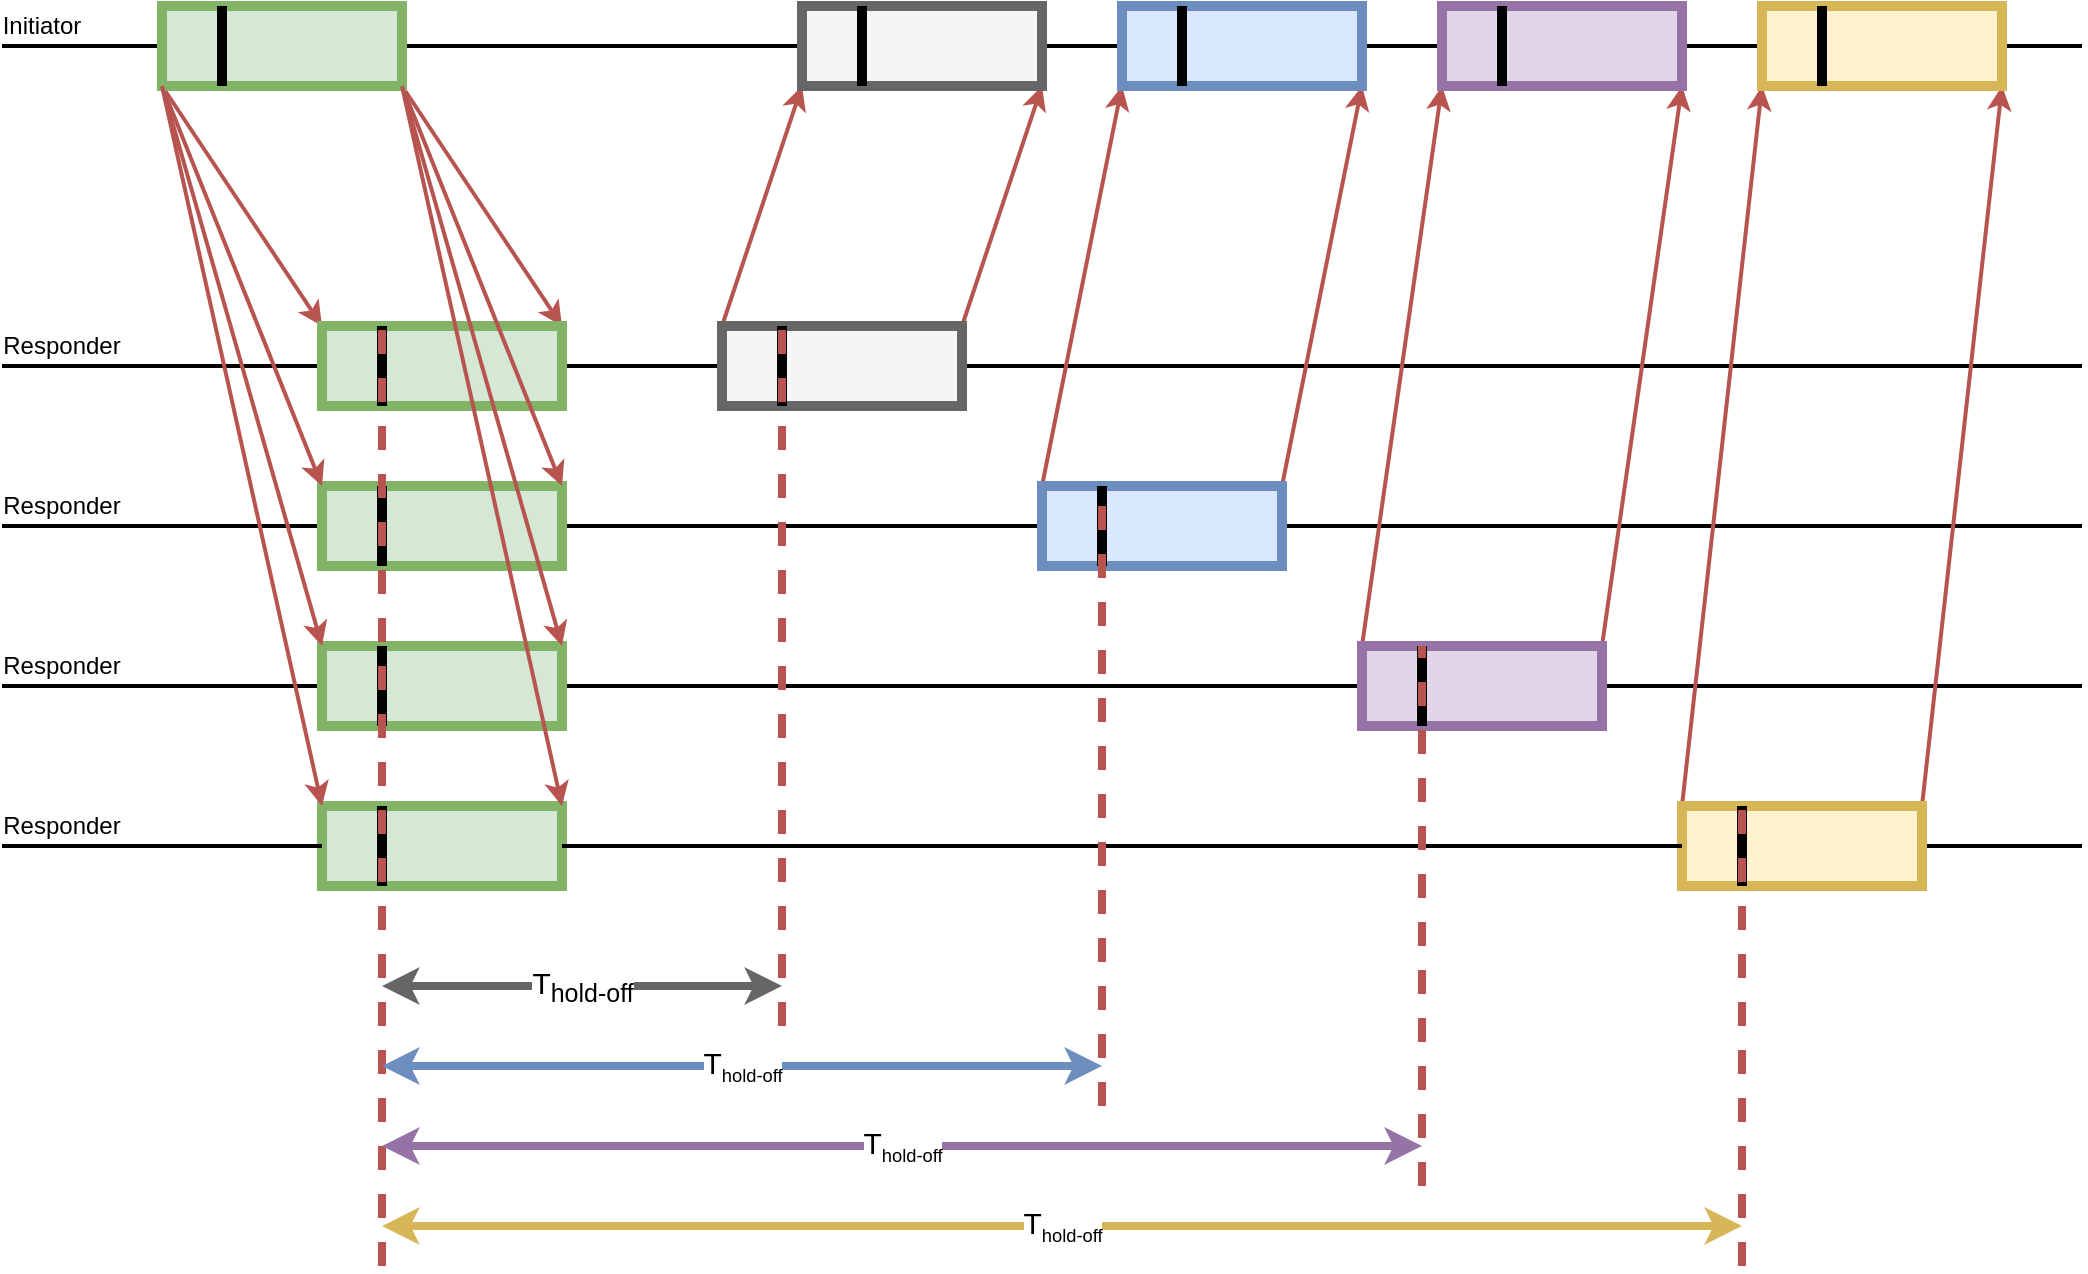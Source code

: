 <mxfile version="13.9.9" type="device"><diagram id="1t0lBQeOlVKnTIKn6Web" name="Page-1"><mxGraphModel dx="1129" dy="710" grid="1" gridSize="10" guides="1" tooltips="1" connect="1" arrows="1" fold="1" page="1" pageScale="1" pageWidth="850" pageHeight="1100" math="0" shadow="0"><root><mxCell id="0"/><mxCell id="1" parent="0"/><mxCell id="MDXhDVgo6s2hulj2lOwk-45" value="" style="endArrow=none;html=1;strokeWidth=2;entryX=1;entryY=0.5;entryDx=0;entryDy=0;" edge="1" parent="1" target="JyiMiebx84Pd_iouQTj_-10"><mxGeometry width="50" height="50" relative="1" as="geometry"><mxPoint x="1080" y="190" as="sourcePoint"/><mxPoint x="490" y="200" as="targetPoint"/></mxGeometry></mxCell><mxCell id="MDXhDVgo6s2hulj2lOwk-47" value="" style="endArrow=none;html=1;strokeWidth=2;entryX=1;entryY=0.5;entryDx=0;entryDy=0;" edge="1" parent="1" target="MDXhDVgo6s2hulj2lOwk-18"><mxGeometry width="50" height="50" relative="1" as="geometry"><mxPoint x="1080" y="270" as="sourcePoint"/><mxPoint x="610" y="200" as="targetPoint"/></mxGeometry></mxCell><mxCell id="MDXhDVgo6s2hulj2lOwk-48" value="" style="endArrow=none;html=1;strokeWidth=2;entryX=1;entryY=0.5;entryDx=0;entryDy=0;" edge="1" parent="1" target="MDXhDVgo6s2hulj2lOwk-21"><mxGeometry width="50" height="50" relative="1" as="geometry"><mxPoint x="1080" y="350" as="sourcePoint"/><mxPoint x="770.0" y="280" as="targetPoint"/></mxGeometry></mxCell><mxCell id="MDXhDVgo6s2hulj2lOwk-49" value="" style="endArrow=none;html=1;strokeWidth=2;entryX=1;entryY=0.5;entryDx=0;entryDy=0;" edge="1" parent="1" target="MDXhDVgo6s2hulj2lOwk-22"><mxGeometry width="50" height="50" relative="1" as="geometry"><mxPoint x="1080" y="430" as="sourcePoint"/><mxPoint x="780.0" y="290" as="targetPoint"/></mxGeometry></mxCell><mxCell id="MDXhDVgo6s2hulj2lOwk-46" value="" style="endArrow=none;html=1;strokeWidth=2;fontSize=20;exitX=1;exitY=0.5;exitDx=0;exitDy=0;" edge="1" parent="1" source="MDXhDVgo6s2hulj2lOwk-39"><mxGeometry width="50" height="50" relative="1" as="geometry"><mxPoint x="1050" y="40" as="sourcePoint"/><mxPoint x="1080" y="30" as="targetPoint"/></mxGeometry></mxCell><mxCell id="MDXhDVgo6s2hulj2lOwk-44" value="" style="endArrow=none;html=1;strokeWidth=2;fontSize=20;exitX=0;exitY=0.5;exitDx=0;exitDy=0;entryX=1;entryY=0.5;entryDx=0;entryDy=0;" edge="1" parent="1" source="MDXhDVgo6s2hulj2lOwk-39" target="MDXhDVgo6s2hulj2lOwk-35"><mxGeometry width="50" height="50" relative="1" as="geometry"><mxPoint x="890.0" y="40" as="sourcePoint"/><mxPoint x="1010" y="80" as="targetPoint"/></mxGeometry></mxCell><mxCell id="MDXhDVgo6s2hulj2lOwk-43" value="" style="endArrow=none;html=1;strokeWidth=2;fontSize=20;exitX=0;exitY=0.5;exitDx=0;exitDy=0;entryX=1;entryY=0.5;entryDx=0;entryDy=0;" edge="1" parent="1" source="MDXhDVgo6s2hulj2lOwk-35" target="MDXhDVgo6s2hulj2lOwk-30"><mxGeometry width="50" height="50" relative="1" as="geometry"><mxPoint x="730.0" y="40" as="sourcePoint"/><mxPoint x="840" y="30" as="targetPoint"/></mxGeometry></mxCell><mxCell id="MDXhDVgo6s2hulj2lOwk-33" value="" style="endArrow=classic;html=1;strokeWidth=2;fillColor=#f8cecc;strokeColor=#b85450;entryX=0;entryY=1;entryDx=0;entryDy=0;exitX=0;exitY=0;exitDx=0;exitDy=0;" edge="1" parent="1" source="MDXhDVgo6s2hulj2lOwk-18" target="MDXhDVgo6s2hulj2lOwk-30"><mxGeometry width="50" height="50" relative="1" as="geometry"><mxPoint x="490" y="180" as="sourcePoint"/><mxPoint x="570.0" y="60" as="targetPoint"/></mxGeometry></mxCell><mxCell id="MDXhDVgo6s2hulj2lOwk-34" value="" style="endArrow=classic;html=1;strokeWidth=2;fillColor=#f8cecc;strokeColor=#b85450;entryX=1;entryY=1;entryDx=0;entryDy=0;exitX=1;exitY=0;exitDx=0;exitDy=0;" edge="1" parent="1" source="MDXhDVgo6s2hulj2lOwk-18" target="MDXhDVgo6s2hulj2lOwk-30"><mxGeometry width="50" height="50" relative="1" as="geometry"><mxPoint x="760" y="240" as="sourcePoint"/><mxPoint x="580.0" y="70" as="targetPoint"/></mxGeometry></mxCell><mxCell id="MDXhDVgo6s2hulj2lOwk-37" value="" style="endArrow=classic;html=1;strokeWidth=2;fillColor=#f8cecc;strokeColor=#b85450;entryX=0;entryY=1;entryDx=0;entryDy=0;exitX=0;exitY=0;exitDx=0;exitDy=0;" edge="1" parent="1" source="MDXhDVgo6s2hulj2lOwk-21" target="MDXhDVgo6s2hulj2lOwk-35"><mxGeometry width="50" height="50" relative="1" as="geometry"><mxPoint x="650.0" y="260" as="sourcePoint"/><mxPoint x="730.0" y="60" as="targetPoint"/></mxGeometry></mxCell><mxCell id="MDXhDVgo6s2hulj2lOwk-38" value="" style="endArrow=classic;html=1;strokeWidth=2;fillColor=#f8cecc;strokeColor=#b85450;entryX=1;entryY=1;entryDx=0;entryDy=0;exitX=1;exitY=0;exitDx=0;exitDy=0;" edge="1" parent="1" source="MDXhDVgo6s2hulj2lOwk-21" target="MDXhDVgo6s2hulj2lOwk-35"><mxGeometry width="50" height="50" relative="1" as="geometry"><mxPoint x="660.0" y="270" as="sourcePoint"/><mxPoint x="740.0" y="70" as="targetPoint"/></mxGeometry></mxCell><mxCell id="MDXhDVgo6s2hulj2lOwk-41" value="" style="endArrow=classic;html=1;strokeWidth=2;fillColor=#f8cecc;strokeColor=#b85450;entryX=0;entryY=1;entryDx=0;entryDy=0;exitX=0;exitY=0;exitDx=0;exitDy=0;" edge="1" parent="1" source="MDXhDVgo6s2hulj2lOwk-22" target="MDXhDVgo6s2hulj2lOwk-39"><mxGeometry width="50" height="50" relative="1" as="geometry"><mxPoint x="810.0" y="340" as="sourcePoint"/><mxPoint x="890.0" y="60" as="targetPoint"/></mxGeometry></mxCell><mxCell id="MDXhDVgo6s2hulj2lOwk-42" value="" style="endArrow=classic;html=1;strokeWidth=2;fillColor=#f8cecc;strokeColor=#b85450;entryX=1;entryY=1;entryDx=0;entryDy=0;exitX=1;exitY=0;exitDx=0;exitDy=0;" edge="1" parent="1" source="MDXhDVgo6s2hulj2lOwk-22" target="MDXhDVgo6s2hulj2lOwk-39"><mxGeometry width="50" height="50" relative="1" as="geometry"><mxPoint x="820.0" y="350" as="sourcePoint"/><mxPoint x="900.0" y="70" as="targetPoint"/></mxGeometry></mxCell><mxCell id="MDXhDVgo6s2hulj2lOwk-27" value="" style="endArrow=none;html=1;strokeWidth=2;exitX=1;exitY=0.5;exitDx=0;exitDy=0;entryX=0;entryY=0.5;entryDx=0;entryDy=0;" edge="1" parent="1" source="MDXhDVgo6s2hulj2lOwk-6" target="MDXhDVgo6s2hulj2lOwk-21"><mxGeometry width="50" height="50" relative="1" as="geometry"><mxPoint x="410" y="279.58" as="sourcePoint"/><mxPoint x="730" y="280" as="targetPoint"/></mxGeometry></mxCell><mxCell id="MDXhDVgo6s2hulj2lOwk-17" value="" style="endArrow=none;html=1;strokeWidth=2;exitX=1;exitY=0.5;exitDx=0;exitDy=0;entryX=0;entryY=0.5;entryDx=0;entryDy=0;" edge="1" parent="1" source="MDXhDVgo6s2hulj2lOwk-1" target="MDXhDVgo6s2hulj2lOwk-18"><mxGeometry width="50" height="50" relative="1" as="geometry"><mxPoint x="400" y="269.58" as="sourcePoint"/><mxPoint x="710.0" y="269.58" as="targetPoint"/></mxGeometry></mxCell><mxCell id="MDXhDVgo6s2hulj2lOwk-10" value="" style="endArrow=none;html=1;strokeWidth=2;fontSize=20;entryX=0;entryY=0.5;entryDx=0;entryDy=0;" edge="1" parent="1" target="MDXhDVgo6s2hulj2lOwk-6"><mxGeometry width="50" height="50" relative="1" as="geometry"><mxPoint x="40" y="350" as="sourcePoint"/><mxPoint x="290" y="280" as="targetPoint"/></mxGeometry></mxCell><mxCell id="MDXhDVgo6s2hulj2lOwk-5" value="" style="endArrow=none;html=1;strokeWidth=2;fontSize=20;entryX=0;entryY=0.5;entryDx=0;entryDy=0;" edge="1" parent="1" target="MDXhDVgo6s2hulj2lOwk-1"><mxGeometry width="50" height="50" relative="1" as="geometry"><mxPoint x="40" y="270" as="sourcePoint"/><mxPoint x="90" y="200" as="targetPoint"/></mxGeometry></mxCell><mxCell id="JyiMiebx84Pd_iouQTj_-12" value="" style="endArrow=classic;html=1;strokeWidth=2;fillColor=#f8cecc;strokeColor=#b85450;exitX=0;exitY=1;exitDx=0;exitDy=0;entryX=0;entryY=0;entryDx=0;entryDy=0;" parent="1" source="JyiMiebx84Pd_iouQTj_-4" target="JyiMiebx84Pd_iouQTj_-8" edge="1"><mxGeometry width="50" height="50" relative="1" as="geometry"><mxPoint x="210" y="170" as="sourcePoint"/><mxPoint x="260" y="120" as="targetPoint"/></mxGeometry></mxCell><mxCell id="JyiMiebx84Pd_iouQTj_-13" value="" style="endArrow=classic;html=1;strokeWidth=2;fillColor=#f8cecc;strokeColor=#b85450;exitX=1;exitY=1;exitDx=0;exitDy=0;entryX=1;entryY=0;entryDx=0;entryDy=0;" parent="1" source="JyiMiebx84Pd_iouQTj_-4" target="JyiMiebx84Pd_iouQTj_-8" edge="1"><mxGeometry width="50" height="50" relative="1" as="geometry"><mxPoint x="130" y="60" as="sourcePoint"/><mxPoint x="210" y="180" as="targetPoint"/></mxGeometry></mxCell><mxCell id="JyiMiebx84Pd_iouQTj_-14" value="" style="endArrow=classic;html=1;strokeWidth=2;fillColor=#f8cecc;strokeColor=#b85450;entryX=0;entryY=1;entryDx=0;entryDy=0;exitX=0;exitY=0;exitDx=0;exitDy=0;" parent="1" source="JyiMiebx84Pd_iouQTj_-10" target="JyiMiebx84Pd_iouQTj_-6" edge="1"><mxGeometry width="50" height="50" relative="1" as="geometry"><mxPoint x="400" y="80" as="sourcePoint"/><mxPoint x="220" y="190" as="targetPoint"/></mxGeometry></mxCell><mxCell id="JyiMiebx84Pd_iouQTj_-15" value="" style="endArrow=classic;html=1;strokeWidth=2;fillColor=#f8cecc;strokeColor=#b85450;entryX=1;entryY=1;entryDx=0;entryDy=0;exitX=1;exitY=0;exitDx=0;exitDy=0;" parent="1" source="JyiMiebx84Pd_iouQTj_-10" target="JyiMiebx84Pd_iouQTj_-6" edge="1"><mxGeometry width="50" height="50" relative="1" as="geometry"><mxPoint x="640" y="130" as="sourcePoint"/><mxPoint x="230" y="200" as="targetPoint"/></mxGeometry></mxCell><mxCell id="JyiMiebx84Pd_iouQTj_-27" value="" style="endArrow=none;html=1;strokeWidth=2;fontSize=20;entryX=1;entryY=0.5;entryDx=0;entryDy=0;exitX=0;exitY=0.5;exitDx=0;exitDy=0;" parent="1" target="JyiMiebx84Pd_iouQTj_-6" edge="1" source="MDXhDVgo6s2hulj2lOwk-30"><mxGeometry width="50" height="50" relative="1" as="geometry"><mxPoint x="760" y="30" as="sourcePoint"/><mxPoint x="400" y="40" as="targetPoint"/></mxGeometry></mxCell><mxCell id="JyiMiebx84Pd_iouQTj_-25" value="" style="endArrow=none;html=1;strokeWidth=2;fontSize=20;entryX=0;entryY=0.5;entryDx=0;entryDy=0;" parent="1" target="JyiMiebx84Pd_iouQTj_-4" edge="1"><mxGeometry width="50" height="50" relative="1" as="geometry"><mxPoint x="40" y="30" as="sourcePoint"/><mxPoint x="400" y="40" as="targetPoint"/></mxGeometry></mxCell><mxCell id="JyiMiebx84Pd_iouQTj_-26" value="" style="endArrow=none;html=1;strokeWidth=2;fontSize=20;entryX=0;entryY=0.5;entryDx=0;entryDy=0;" parent="1" target="JyiMiebx84Pd_iouQTj_-8" edge="1"><mxGeometry width="50" height="50" relative="1" as="geometry"><mxPoint x="40" y="190" as="sourcePoint"/><mxPoint x="130" y="40" as="targetPoint"/></mxGeometry></mxCell><mxCell id="JyiMiebx84Pd_iouQTj_-17" value="" style="endArrow=none;html=1;strokeWidth=2;exitX=1;exitY=0.5;exitDx=0;exitDy=0;entryX=0;entryY=0.5;entryDx=0;entryDy=0;" parent="1" source="JyiMiebx84Pd_iouQTj_-8" target="JyiMiebx84Pd_iouQTj_-10" edge="1"><mxGeometry width="50" height="50" relative="1" as="geometry"><mxPoint x="250" y="40" as="sourcePoint"/><mxPoint x="530" y="40" as="targetPoint"/></mxGeometry></mxCell><mxCell id="JyiMiebx84Pd_iouQTj_-16" value="" style="endArrow=none;html=1;strokeWidth=2;exitX=1;exitY=0.5;exitDx=0;exitDy=0;entryX=0;entryY=0.5;entryDx=0;entryDy=0;" parent="1" source="JyiMiebx84Pd_iouQTj_-4" target="JyiMiebx84Pd_iouQTj_-6" edge="1"><mxGeometry width="50" height="50" relative="1" as="geometry"><mxPoint x="280" y="140" as="sourcePoint"/><mxPoint x="330" y="90" as="targetPoint"/></mxGeometry></mxCell><mxCell id="JyiMiebx84Pd_iouQTj_-6" value="" style="rounded=0;whiteSpace=wrap;html=1;strokeWidth=5;fillColor=#f5f5f5;strokeColor=#666666;fontColor=#333333;" parent="1" vertex="1"><mxGeometry x="440" y="10" width="120" height="40" as="geometry"/></mxCell><mxCell id="JyiMiebx84Pd_iouQTj_-8" value="" style="rounded=0;whiteSpace=wrap;html=1;strokeWidth=5;fillColor=#d5e8d4;strokeColor=#82b366;" parent="1" vertex="1"><mxGeometry x="200" y="170" width="120" height="40" as="geometry"/></mxCell><mxCell id="JyiMiebx84Pd_iouQTj_-9" value="" style="endArrow=none;html=1;entryX=0.25;entryY=1;entryDx=0;entryDy=0;strokeWidth=5;" parent="1" target="JyiMiebx84Pd_iouQTj_-8" edge="1"><mxGeometry width="50" height="50" relative="1" as="geometry"><mxPoint x="230" y="170" as="sourcePoint"/><mxPoint x="400" y="220" as="targetPoint"/></mxGeometry></mxCell><mxCell id="JyiMiebx84Pd_iouQTj_-10" value="" style="rounded=0;whiteSpace=wrap;html=1;strokeWidth=5;fillColor=#f5f5f5;strokeColor=#666666;fontColor=#333333;" parent="1" vertex="1"><mxGeometry x="400" y="170" width="120" height="40" as="geometry"/></mxCell><mxCell id="JyiMiebx84Pd_iouQTj_-5" value="" style="endArrow=none;html=1;exitX=0.25;exitY=0;exitDx=0;exitDy=0;entryX=0.25;entryY=1;entryDx=0;entryDy=0;strokeWidth=5;" parent="1" source="JyiMiebx84Pd_iouQTj_-4" target="JyiMiebx84Pd_iouQTj_-4" edge="1"><mxGeometry width="50" height="50" relative="1" as="geometry"><mxPoint x="270" y="110" as="sourcePoint"/><mxPoint x="320" y="60" as="targetPoint"/></mxGeometry></mxCell><mxCell id="MDXhDVgo6s2hulj2lOwk-1" value="" style="rounded=0;whiteSpace=wrap;html=1;strokeWidth=5;fillColor=#d5e8d4;strokeColor=#82b366;" vertex="1" parent="1"><mxGeometry x="200" y="250" width="120" height="40" as="geometry"/></mxCell><mxCell id="MDXhDVgo6s2hulj2lOwk-2" value="" style="endArrow=none;html=1;exitX=0.25;exitY=0;exitDx=0;exitDy=0;entryX=0.25;entryY=1;entryDx=0;entryDy=0;strokeWidth=5;" edge="1" parent="1" source="MDXhDVgo6s2hulj2lOwk-1" target="MDXhDVgo6s2hulj2lOwk-1"><mxGeometry width="50" height="50" relative="1" as="geometry"><mxPoint x="240" y="250" as="sourcePoint"/><mxPoint x="240" y="290" as="targetPoint"/></mxGeometry></mxCell><mxCell id="MDXhDVgo6s2hulj2lOwk-3" value="" style="endArrow=classic;html=1;strokeWidth=2;fillColor=#f8cecc;strokeColor=#b85450;exitX=0;exitY=1;exitDx=0;exitDy=0;entryX=0;entryY=0;entryDx=0;entryDy=0;" edge="1" parent="1" source="JyiMiebx84Pd_iouQTj_-4" target="MDXhDVgo6s2hulj2lOwk-1"><mxGeometry width="50" height="50" relative="1" as="geometry"><mxPoint y="50" as="sourcePoint"/><mxPoint x="90" y="180" as="targetPoint"/></mxGeometry></mxCell><mxCell id="MDXhDVgo6s2hulj2lOwk-4" value="" style="endArrow=classic;html=1;strokeWidth=2;fillColor=#f8cecc;strokeColor=#b85450;exitX=1;exitY=1;exitDx=0;exitDy=0;entryX=1;entryY=0;entryDx=0;entryDy=0;" edge="1" parent="1" source="JyiMiebx84Pd_iouQTj_-4" target="MDXhDVgo6s2hulj2lOwk-1"><mxGeometry width="50" height="50" relative="1" as="geometry"><mxPoint x="120" y="50" as="sourcePoint"/><mxPoint x="210" y="180" as="targetPoint"/></mxGeometry></mxCell><mxCell id="MDXhDVgo6s2hulj2lOwk-6" value="" style="rounded=0;whiteSpace=wrap;html=1;strokeWidth=5;fillColor=#d5e8d4;strokeColor=#82b366;" vertex="1" parent="1"><mxGeometry x="200" y="330" width="120" height="40" as="geometry"/></mxCell><mxCell id="MDXhDVgo6s2hulj2lOwk-7" value="" style="endArrow=classic;html=1;strokeWidth=2;fillColor=#f8cecc;strokeColor=#b85450;entryX=0;entryY=0;entryDx=0;entryDy=0;exitX=0;exitY=1;exitDx=0;exitDy=0;" edge="1" parent="1" source="JyiMiebx84Pd_iouQTj_-4" target="MDXhDVgo6s2hulj2lOwk-6"><mxGeometry width="50" height="50" relative="1" as="geometry"><mxPoint x="90" y="70" as="sourcePoint"/><mxPoint x="290" y="260" as="targetPoint"/></mxGeometry></mxCell><mxCell id="MDXhDVgo6s2hulj2lOwk-8" value="" style="endArrow=classic;html=1;strokeWidth=2;fillColor=#f8cecc;strokeColor=#b85450;exitX=1;exitY=1;exitDx=0;exitDy=0;entryX=1;entryY=0;entryDx=0;entryDy=0;" edge="1" parent="1" source="JyiMiebx84Pd_iouQTj_-4" target="MDXhDVgo6s2hulj2lOwk-6"><mxGeometry width="50" height="50" relative="1" as="geometry"><mxPoint x="250" y="60" as="sourcePoint"/><mxPoint x="490" y="330" as="targetPoint"/></mxGeometry></mxCell><mxCell id="JyiMiebx84Pd_iouQTj_-4" value="" style="rounded=0;whiteSpace=wrap;html=1;strokeWidth=5;fillColor=#d5e8d4;strokeColor=#82b366;" parent="1" vertex="1"><mxGeometry x="120" y="10" width="120" height="40" as="geometry"/></mxCell><mxCell id="MDXhDVgo6s2hulj2lOwk-9" value="" style="endArrow=none;html=1;exitX=0.25;exitY=0;exitDx=0;exitDy=0;entryX=0.25;entryY=1;entryDx=0;entryDy=0;strokeWidth=5;" edge="1" parent="1" source="MDXhDVgo6s2hulj2lOwk-6" target="MDXhDVgo6s2hulj2lOwk-6"><mxGeometry width="50" height="50" relative="1" as="geometry"><mxPoint x="240" y="330" as="sourcePoint"/><mxPoint x="240" y="370" as="targetPoint"/></mxGeometry></mxCell><mxCell id="MDXhDVgo6s2hulj2lOwk-12" value="" style="endArrow=none;html=1;exitX=0.25;exitY=0;exitDx=0;exitDy=0;entryX=0.25;entryY=1;entryDx=0;entryDy=0;strokeWidth=5;" edge="1" parent="1" source="JyiMiebx84Pd_iouQTj_-4" target="JyiMiebx84Pd_iouQTj_-4"><mxGeometry width="50" height="50" relative="1" as="geometry"><mxPoint x="160" y="10" as="sourcePoint"/><mxPoint x="160" y="50" as="targetPoint"/></mxGeometry></mxCell><mxCell id="MDXhDVgo6s2hulj2lOwk-13" value="" style="rounded=0;whiteSpace=wrap;html=1;strokeWidth=5;fillColor=#d5e8d4;strokeColor=#82b366;" vertex="1" parent="1"><mxGeometry x="200" y="410" width="120" height="40" as="geometry"/></mxCell><mxCell id="MDXhDVgo6s2hulj2lOwk-14" value="" style="endArrow=classic;html=1;strokeWidth=2;fillColor=#f8cecc;strokeColor=#b85450;entryX=0;entryY=0;entryDx=0;entryDy=0;exitX=0;exitY=1;exitDx=0;exitDy=0;" edge="1" parent="1" source="JyiMiebx84Pd_iouQTj_-4" target="MDXhDVgo6s2hulj2lOwk-13"><mxGeometry width="50" height="50" relative="1" as="geometry"><mxPoint x="130" y="60" as="sourcePoint"/><mxPoint x="370" y="340" as="targetPoint"/></mxGeometry></mxCell><mxCell id="MDXhDVgo6s2hulj2lOwk-15" value="" style="endArrow=classic;html=1;strokeWidth=2;fillColor=#f8cecc;strokeColor=#b85450;exitX=1;exitY=1;exitDx=0;exitDy=0;entryX=1;entryY=0;entryDx=0;entryDy=0;" edge="1" parent="1" source="JyiMiebx84Pd_iouQTj_-4" target="MDXhDVgo6s2hulj2lOwk-13"><mxGeometry width="50" height="50" relative="1" as="geometry"><mxPoint x="250" y="60" as="sourcePoint"/><mxPoint x="490" y="340" as="targetPoint"/></mxGeometry></mxCell><mxCell id="MDXhDVgo6s2hulj2lOwk-16" value="" style="endArrow=none;html=1;exitX=0.25;exitY=0;exitDx=0;exitDy=0;entryX=0.25;entryY=1;entryDx=0;entryDy=0;strokeWidth=5;" edge="1" parent="1" source="MDXhDVgo6s2hulj2lOwk-13" target="MDXhDVgo6s2hulj2lOwk-13"><mxGeometry width="50" height="50" relative="1" as="geometry"><mxPoint x="240" y="410" as="sourcePoint"/><mxPoint x="240" y="450" as="targetPoint"/></mxGeometry></mxCell><mxCell id="MDXhDVgo6s2hulj2lOwk-18" value="" style="rounded=0;whiteSpace=wrap;html=1;strokeWidth=5;fillColor=#dae8fc;strokeColor=#6c8ebf;" vertex="1" parent="1"><mxGeometry x="560" y="250" width="120" height="40" as="geometry"/></mxCell><mxCell id="MDXhDVgo6s2hulj2lOwk-19" value="" style="endArrow=none;html=1;exitX=0.25;exitY=0;exitDx=0;exitDy=0;entryX=0.25;entryY=1;entryDx=0;entryDy=0;strokeWidth=5;" edge="1" parent="1" source="JyiMiebx84Pd_iouQTj_-10" target="JyiMiebx84Pd_iouQTj_-10"><mxGeometry width="50" height="50" relative="1" as="geometry"><mxPoint x="522.5" y="170" as="sourcePoint"/><mxPoint x="522.5" y="210" as="targetPoint"/></mxGeometry></mxCell><mxCell id="MDXhDVgo6s2hulj2lOwk-20" value="" style="endArrow=none;html=1;exitX=0.25;exitY=0;exitDx=0;exitDy=0;entryX=0.25;entryY=1;entryDx=0;entryDy=0;strokeWidth=5;" edge="1" parent="1" source="JyiMiebx84Pd_iouQTj_-6" target="JyiMiebx84Pd_iouQTj_-6"><mxGeometry width="50" height="50" relative="1" as="geometry"><mxPoint x="600" y="10" as="sourcePoint"/><mxPoint x="600" y="50" as="targetPoint"/></mxGeometry></mxCell><mxCell id="MDXhDVgo6s2hulj2lOwk-21" value="" style="rounded=0;whiteSpace=wrap;html=1;strokeWidth=5;fillColor=#e1d5e7;strokeColor=#9673a6;" vertex="1" parent="1"><mxGeometry x="720" y="330" width="120" height="40" as="geometry"/></mxCell><mxCell id="MDXhDVgo6s2hulj2lOwk-22" value="" style="rounded=0;whiteSpace=wrap;html=1;strokeWidth=5;fillColor=#fff2cc;strokeColor=#d6b656;" vertex="1" parent="1"><mxGeometry x="880" y="410" width="120" height="40" as="geometry"/></mxCell><mxCell id="MDXhDVgo6s2hulj2lOwk-23" value="" style="endArrow=none;html=1;exitX=0.25;exitY=0;exitDx=0;exitDy=0;entryX=0.25;entryY=1;entryDx=0;entryDy=0;strokeWidth=5;" edge="1" parent="1" source="MDXhDVgo6s2hulj2lOwk-18" target="MDXhDVgo6s2hulj2lOwk-18"><mxGeometry width="50" height="50" relative="1" as="geometry"><mxPoint x="760.0" y="250" as="sourcePoint"/><mxPoint x="760.0" y="290" as="targetPoint"/></mxGeometry></mxCell><mxCell id="MDXhDVgo6s2hulj2lOwk-24" value="" style="endArrow=none;html=1;exitX=0.25;exitY=0;exitDx=0;exitDy=0;entryX=0.25;entryY=1;entryDx=0;entryDy=0;strokeWidth=5;" edge="1" parent="1" source="MDXhDVgo6s2hulj2lOwk-21" target="MDXhDVgo6s2hulj2lOwk-21"><mxGeometry width="50" height="50" relative="1" as="geometry"><mxPoint x="840.0" y="330" as="sourcePoint"/><mxPoint x="840.0" y="370" as="targetPoint"/></mxGeometry></mxCell><mxCell id="MDXhDVgo6s2hulj2lOwk-25" value="" style="endArrow=none;html=1;exitX=0.25;exitY=0;exitDx=0;exitDy=0;entryX=0.25;entryY=1;entryDx=0;entryDy=0;strokeWidth=5;" edge="1" parent="1" source="MDXhDVgo6s2hulj2lOwk-22" target="MDXhDVgo6s2hulj2lOwk-22"><mxGeometry width="50" height="50" relative="1" as="geometry"><mxPoint x="920.0" y="410" as="sourcePoint"/><mxPoint x="920.0" y="450" as="targetPoint"/></mxGeometry></mxCell><mxCell id="MDXhDVgo6s2hulj2lOwk-26" value="" style="endArrow=none;html=1;strokeWidth=2;fontSize=20;entryX=0;entryY=0.5;entryDx=0;entryDy=0;" edge="1" parent="1" target="MDXhDVgo6s2hulj2lOwk-13"><mxGeometry width="50" height="50" relative="1" as="geometry"><mxPoint x="40" y="430" as="sourcePoint"/><mxPoint x="370" y="360" as="targetPoint"/></mxGeometry></mxCell><mxCell id="MDXhDVgo6s2hulj2lOwk-28" value="" style="endArrow=none;html=1;strokeWidth=2;exitX=1;exitY=0.5;exitDx=0;exitDy=0;entryX=0;entryY=0.5;entryDx=0;entryDy=0;" edge="1" parent="1" source="MDXhDVgo6s2hulj2lOwk-13" target="MDXhDVgo6s2hulj2lOwk-22"><mxGeometry width="50" height="50" relative="1" as="geometry"><mxPoint x="420" y="289.58" as="sourcePoint"/><mxPoint x="740" y="290" as="targetPoint"/></mxGeometry></mxCell><mxCell id="MDXhDVgo6s2hulj2lOwk-30" value="" style="rounded=0;whiteSpace=wrap;html=1;strokeWidth=5;fillColor=#dae8fc;strokeColor=#6c8ebf;" vertex="1" parent="1"><mxGeometry x="600" y="10" width="120" height="40" as="geometry"/></mxCell><mxCell id="MDXhDVgo6s2hulj2lOwk-31" value="" style="endArrow=none;html=1;exitX=0.25;exitY=0;exitDx=0;exitDy=0;entryX=0.25;entryY=1;entryDx=0;entryDy=0;strokeWidth=5;" edge="1" parent="1" source="MDXhDVgo6s2hulj2lOwk-30" target="MDXhDVgo6s2hulj2lOwk-30"><mxGeometry width="50" height="50" relative="1" as="geometry"><mxPoint x="680.0" y="260" as="sourcePoint"/><mxPoint x="680.0" y="300" as="targetPoint"/></mxGeometry></mxCell><mxCell id="MDXhDVgo6s2hulj2lOwk-35" value="" style="rounded=0;whiteSpace=wrap;html=1;strokeWidth=5;fillColor=#e1d5e7;strokeColor=#9673a6;" vertex="1" parent="1"><mxGeometry x="760" y="10" width="120" height="40" as="geometry"/></mxCell><mxCell id="MDXhDVgo6s2hulj2lOwk-36" value="" style="endArrow=none;html=1;exitX=0.25;exitY=0;exitDx=0;exitDy=0;strokeWidth=5;entryX=0.25;entryY=1;entryDx=0;entryDy=0;" edge="1" parent="1" source="MDXhDVgo6s2hulj2lOwk-35" target="MDXhDVgo6s2hulj2lOwk-35"><mxGeometry width="50" height="50" relative="1" as="geometry"><mxPoint x="910.0" y="50" as="sourcePoint"/><mxPoint x="940" y="70" as="targetPoint"/></mxGeometry></mxCell><mxCell id="MDXhDVgo6s2hulj2lOwk-39" value="" style="rounded=0;whiteSpace=wrap;html=1;strokeWidth=5;fillColor=#fff2cc;strokeColor=#d6b656;" vertex="1" parent="1"><mxGeometry x="920" y="10" width="120" height="40" as="geometry"/></mxCell><mxCell id="MDXhDVgo6s2hulj2lOwk-40" value="" style="endArrow=none;html=1;exitX=0.25;exitY=0;exitDx=0;exitDy=0;entryX=0.25;entryY=1;entryDx=0;entryDy=0;strokeWidth=5;" edge="1" parent="1" source="MDXhDVgo6s2hulj2lOwk-39" target="MDXhDVgo6s2hulj2lOwk-39"><mxGeometry width="50" height="50" relative="1" as="geometry"><mxPoint x="1080.0" y="10" as="sourcePoint"/><mxPoint x="1080.0" y="50" as="targetPoint"/></mxGeometry></mxCell><mxCell id="MDXhDVgo6s2hulj2lOwk-50" value="Responder" style="text;html=1;strokeColor=none;fillColor=none;align=center;verticalAlign=middle;whiteSpace=wrap;rounded=0;" vertex="1" parent="1"><mxGeometry x="50" y="170" width="40" height="20" as="geometry"/></mxCell><mxCell id="MDXhDVgo6s2hulj2lOwk-51" value="Responder" style="text;html=1;strokeColor=none;fillColor=none;align=center;verticalAlign=middle;whiteSpace=wrap;rounded=0;" vertex="1" parent="1"><mxGeometry x="50" y="250" width="40" height="20" as="geometry"/></mxCell><mxCell id="MDXhDVgo6s2hulj2lOwk-52" value="Responder" style="text;html=1;strokeColor=none;fillColor=none;align=center;verticalAlign=middle;whiteSpace=wrap;rounded=0;" vertex="1" parent="1"><mxGeometry x="50" y="330" width="40" height="20" as="geometry"/></mxCell><mxCell id="MDXhDVgo6s2hulj2lOwk-53" value="Responder" style="text;html=1;strokeColor=none;fillColor=none;align=center;verticalAlign=middle;whiteSpace=wrap;rounded=0;" vertex="1" parent="1"><mxGeometry x="50" y="410" width="40" height="20" as="geometry"/></mxCell><mxCell id="MDXhDVgo6s2hulj2lOwk-54" value="Initiator" style="text;html=1;strokeColor=none;fillColor=none;align=center;verticalAlign=middle;whiteSpace=wrap;rounded=0;" vertex="1" parent="1"><mxGeometry x="40" y="10" width="40" height="20" as="geometry"/></mxCell><mxCell id="MDXhDVgo6s2hulj2lOwk-56" value="" style="endArrow=none;dashed=1;html=1;strokeWidth=4;entryX=0.25;entryY=0;entryDx=0;entryDy=0;fillColor=#f8cecc;strokeColor=#b85450;" edge="1" parent="1" target="JyiMiebx84Pd_iouQTj_-8"><mxGeometry width="50" height="50" relative="1" as="geometry"><mxPoint x="230" y="640" as="sourcePoint"/><mxPoint x="520" y="380" as="targetPoint"/></mxGeometry></mxCell><mxCell id="MDXhDVgo6s2hulj2lOwk-57" value="&lt;font style=&quot;font-size: 15px&quot;&gt;T&lt;sub&gt;hold-off&lt;/sub&gt;&lt;/font&gt;" style="endArrow=classic;startArrow=classic;html=1;strokeWidth=4;fillColor=#f5f5f5;strokeColor=#666666;" edge="1" parent="1"><mxGeometry width="50" height="50" relative="1" as="geometry"><mxPoint x="230" y="500" as="sourcePoint"/><mxPoint x="430" y="500" as="targetPoint"/></mxGeometry></mxCell><mxCell id="MDXhDVgo6s2hulj2lOwk-58" value="" style="endArrow=none;dashed=1;html=1;strokeWidth=4;fillColor=#f8cecc;strokeColor=#b85450;" edge="1" parent="1"><mxGeometry width="50" height="50" relative="1" as="geometry"><mxPoint x="430" y="520" as="sourcePoint"/><mxPoint x="430" y="170" as="targetPoint"/></mxGeometry></mxCell><mxCell id="MDXhDVgo6s2hulj2lOwk-59" value="" style="endArrow=none;dashed=1;html=1;strokeWidth=4;entryX=0.25;entryY=0;entryDx=0;entryDy=0;fillColor=#f8cecc;strokeColor=#b85450;" edge="1" parent="1" target="MDXhDVgo6s2hulj2lOwk-18"><mxGeometry width="50" height="50" relative="1" as="geometry"><mxPoint x="590" y="560" as="sourcePoint"/><mxPoint x="250" y="190" as="targetPoint"/></mxGeometry></mxCell><mxCell id="MDXhDVgo6s2hulj2lOwk-60" value="" style="endArrow=none;dashed=1;html=1;strokeWidth=4;entryX=0.25;entryY=0;entryDx=0;entryDy=0;fillColor=#f8cecc;strokeColor=#b85450;" edge="1" parent="1" target="MDXhDVgo6s2hulj2lOwk-21"><mxGeometry width="50" height="50" relative="1" as="geometry"><mxPoint x="750" y="600" as="sourcePoint"/><mxPoint x="600.0" y="260" as="targetPoint"/></mxGeometry></mxCell><mxCell id="MDXhDVgo6s2hulj2lOwk-61" value="" style="endArrow=none;dashed=1;html=1;strokeWidth=4;entryX=0.25;entryY=0;entryDx=0;entryDy=0;fillColor=#f8cecc;strokeColor=#b85450;" edge="1" parent="1" target="MDXhDVgo6s2hulj2lOwk-22"><mxGeometry width="50" height="50" relative="1" as="geometry"><mxPoint x="910" y="640" as="sourcePoint"/><mxPoint x="610.0" y="270" as="targetPoint"/></mxGeometry></mxCell><mxCell id="MDXhDVgo6s2hulj2lOwk-62" value="&lt;meta charset=&quot;utf-8&quot;&gt;&lt;span style=&quot;color: rgb(0, 0, 0); font-family: helvetica; font-size: 15px; font-style: normal; font-weight: 400; letter-spacing: normal; text-align: center; text-indent: 0px; text-transform: none; word-spacing: 0px; background-color: rgb(255, 255, 255); display: inline; float: none;&quot;&gt;T&lt;/span&gt;&lt;sub style=&quot;color: rgb(0, 0, 0); font-family: helvetica; font-style: normal; font-weight: 400; letter-spacing: normal; text-align: center; text-indent: 0px; text-transform: none; word-spacing: 0px; background-color: rgb(255, 255, 255);&quot;&gt;hold-off&lt;/sub&gt;" style="endArrow=classic;startArrow=classic;html=1;strokeWidth=4;fillColor=#dae8fc;strokeColor=#6c8ebf;" edge="1" parent="1"><mxGeometry width="50" height="50" relative="1" as="geometry"><mxPoint x="230" y="540" as="sourcePoint"/><mxPoint x="590" y="540" as="targetPoint"/></mxGeometry></mxCell><mxCell id="MDXhDVgo6s2hulj2lOwk-63" value="&lt;meta charset=&quot;utf-8&quot;&gt;&lt;span style=&quot;color: rgb(0, 0, 0); font-family: helvetica; font-size: 15px; font-style: normal; font-weight: 400; letter-spacing: normal; text-align: center; text-indent: 0px; text-transform: none; word-spacing: 0px; background-color: rgb(255, 255, 255); display: inline; float: none;&quot;&gt;T&lt;/span&gt;&lt;sub style=&quot;color: rgb(0, 0, 0); font-family: helvetica; font-style: normal; font-weight: 400; letter-spacing: normal; text-align: center; text-indent: 0px; text-transform: none; word-spacing: 0px; background-color: rgb(255, 255, 255);&quot;&gt;hold-off&lt;/sub&gt;" style="endArrow=classic;startArrow=classic;html=1;strokeWidth=4;fillColor=#e1d5e7;strokeColor=#9673a6;" edge="1" parent="1"><mxGeometry width="50" height="50" relative="1" as="geometry"><mxPoint x="230" y="580" as="sourcePoint"/><mxPoint x="750" y="580" as="targetPoint"/></mxGeometry></mxCell><mxCell id="MDXhDVgo6s2hulj2lOwk-64" value="&lt;meta charset=&quot;utf-8&quot;&gt;&lt;span style=&quot;color: rgb(0, 0, 0); font-family: helvetica; font-size: 15px; font-style: normal; font-weight: 400; letter-spacing: normal; text-align: center; text-indent: 0px; text-transform: none; word-spacing: 0px; background-color: rgb(255, 255, 255); display: inline; float: none;&quot;&gt;T&lt;/span&gt;&lt;sub style=&quot;color: rgb(0, 0, 0); font-family: helvetica; font-style: normal; font-weight: 400; letter-spacing: normal; text-align: center; text-indent: 0px; text-transform: none; word-spacing: 0px; background-color: rgb(255, 255, 255);&quot;&gt;hold-off&lt;/sub&gt;" style="endArrow=classic;startArrow=classic;html=1;strokeWidth=4;fillColor=#fff2cc;strokeColor=#d6b656;" edge="1" parent="1"><mxGeometry width="50" height="50" relative="1" as="geometry"><mxPoint x="230" y="620" as="sourcePoint"/><mxPoint x="910" y="620" as="targetPoint"/></mxGeometry></mxCell></root></mxGraphModel></diagram></mxfile>
